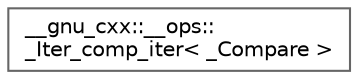 digraph "Graphical Class Hierarchy"
{
 // LATEX_PDF_SIZE
  bgcolor="transparent";
  edge [fontname=Helvetica,fontsize=10,labelfontname=Helvetica,labelfontsize=10];
  node [fontname=Helvetica,fontsize=10,shape=box,height=0.2,width=0.4];
  rankdir="LR";
  Node0 [id="Node000000",label="__gnu_cxx::__ops::\l_Iter_comp_iter\< _Compare \>",height=0.2,width=0.4,color="grey40", fillcolor="white", style="filled",URL="$struct____gnu__cxx_1_1____ops_1_1___iter__comp__iter.html",tooltip=" "];
}
